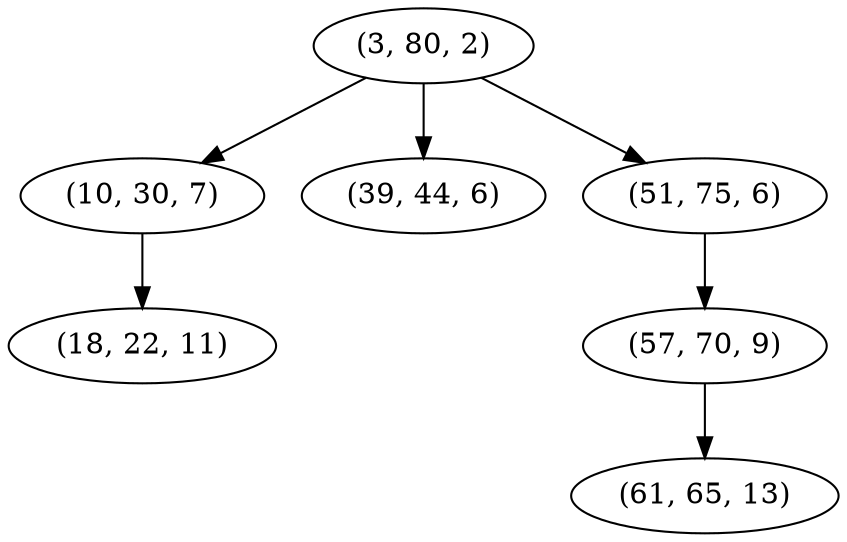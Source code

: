 digraph tree {
    "(3, 80, 2)";
    "(10, 30, 7)";
    "(18, 22, 11)";
    "(39, 44, 6)";
    "(51, 75, 6)";
    "(57, 70, 9)";
    "(61, 65, 13)";
    "(3, 80, 2)" -> "(10, 30, 7)";
    "(3, 80, 2)" -> "(39, 44, 6)";
    "(3, 80, 2)" -> "(51, 75, 6)";
    "(10, 30, 7)" -> "(18, 22, 11)";
    "(51, 75, 6)" -> "(57, 70, 9)";
    "(57, 70, 9)" -> "(61, 65, 13)";
}
